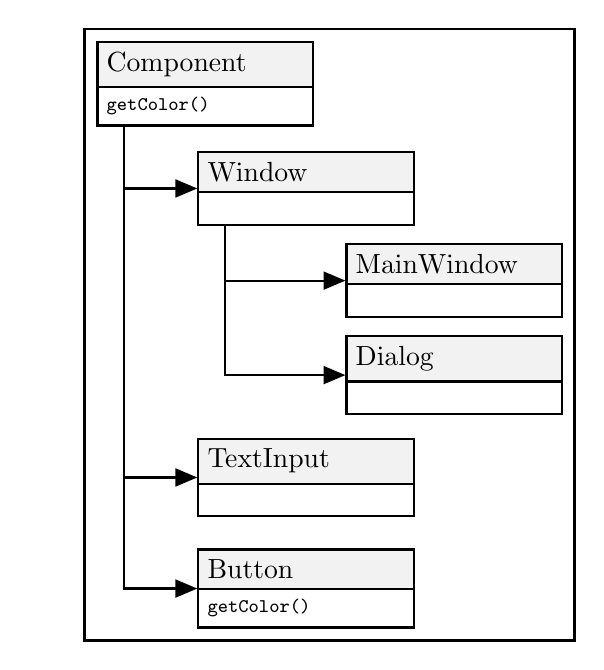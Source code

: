 \usetikzlibrary{backgrounds,positioning}
\usetikzlibrary{decorations.pathreplacing}
\usetikzlibrary{shapes}
\usetikzlibrary{shapes.multipart}
\usetikzlibrary{arrows}
\usetikzlibrary{trees}

\begin{tikzpicture}[
  background rectangle/.style={fill=white,draw=black,line width=1pt}, show background rectangle,
  grow via three points={one child at (0.7,-1.0) and
  two children at (0.5,-1.1) and (0.5,-2.3)},
  edge from parent path={[-triangle 45,thick]([xshift=1em]\tikzparentnode.south west) |- (\tikzchildnode.west)}
]
\tikzstyle{every node}=[
    draw=black, thick,
    anchor=west,
    anchor=west,
    text width=2.5cm,
    rectangle split, rectangle split parts=2,
    rectangle split part fill={black!5,white},
  ]
\tikzstyle{method}= [font=\scriptsize,fill=black!5]

  \node [rectangle split,rectangle split parts=2] {Component\nodepart[method]{second}\tt getColor()}
    child { node [yshift=2pt]{Window}
      child { node [yshift=-2pt]{MainWindow}}
      child { node [yshift=-2pt]{Dialog}}
    }
    child [missing] {}				
    child [missing] {}				
    child { node {TextInput}}
    child { node [yshift=-6pt,rectangle split,rectangle split parts=2]{Button\nodepart[method]{second}\tt getColor()}}
  ;
\end{tikzpicture}

